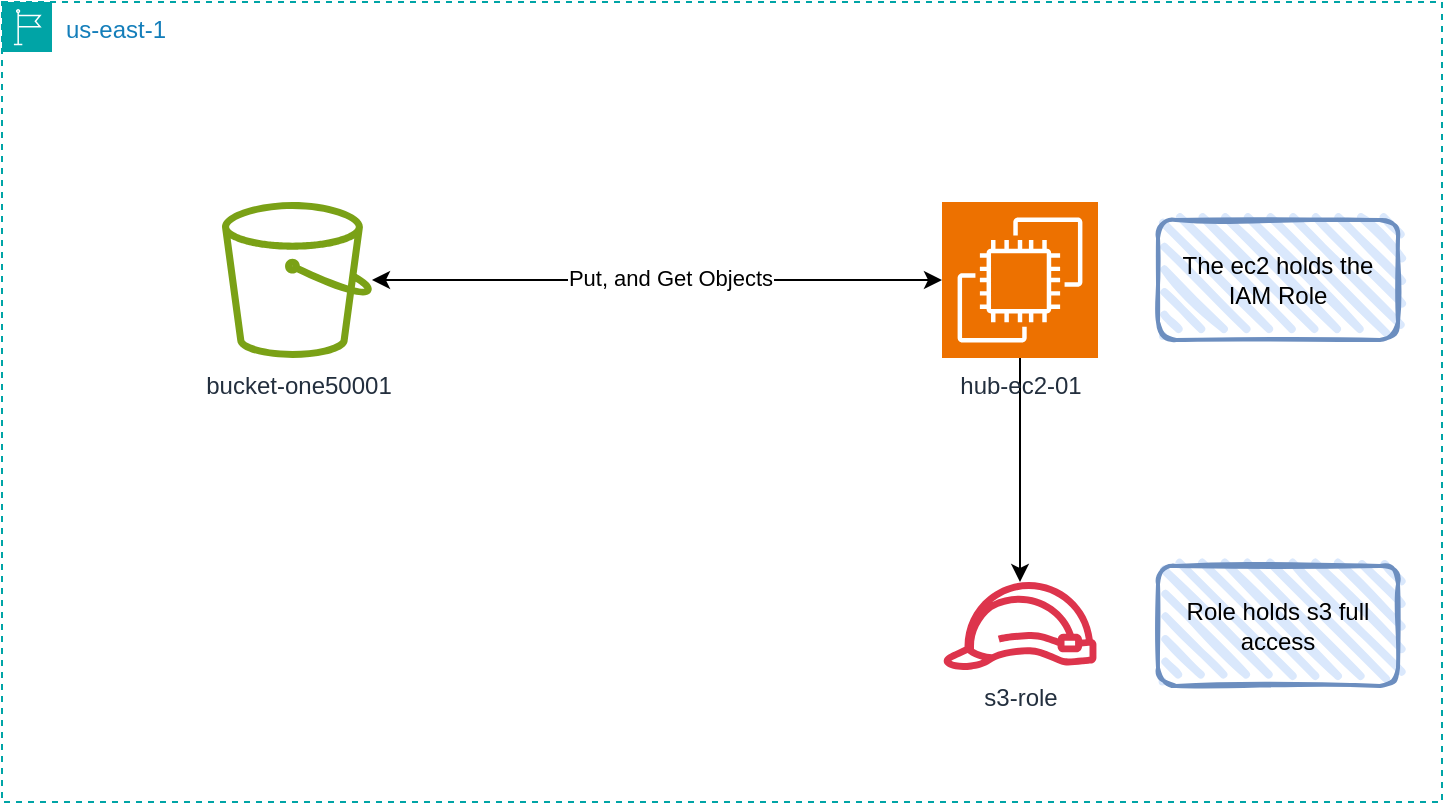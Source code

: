 <mxfile version="22.1.2" type="device">
  <diagram name="Page-1" id="dTAiJb2QgALMWD01dpeV">
    <mxGraphModel dx="899" dy="566" grid="1" gridSize="10" guides="1" tooltips="1" connect="1" arrows="1" fold="1" page="1" pageScale="1" pageWidth="1169" pageHeight="827" math="0" shadow="0">
      <root>
        <mxCell id="0" />
        <mxCell id="1" parent="0" />
        <mxCell id="Vqz9WKwK6DftyiDtnl9u-1" value="us-east-1" style="points=[[0,0],[0.25,0],[0.5,0],[0.75,0],[1,0],[1,0.25],[1,0.5],[1,0.75],[1,1],[0.75,1],[0.5,1],[0.25,1],[0,1],[0,0.75],[0,0.5],[0,0.25]];outlineConnect=0;gradientColor=none;html=1;whiteSpace=wrap;fontSize=12;fontStyle=0;container=1;pointerEvents=0;collapsible=0;recursiveResize=0;shape=mxgraph.aws4.group;grIcon=mxgraph.aws4.group_region;strokeColor=#00A4A6;fillColor=none;verticalAlign=top;align=left;spacingLeft=30;fontColor=#147EBA;dashed=1;" vertex="1" parent="1">
          <mxGeometry x="280" y="160" width="720" height="400" as="geometry" />
        </mxCell>
        <mxCell id="Vqz9WKwK6DftyiDtnl9u-3" value="bucket-one50001" style="sketch=0;outlineConnect=0;fontColor=#232F3E;gradientColor=none;fillColor=#7AA116;strokeColor=none;dashed=0;verticalLabelPosition=bottom;verticalAlign=top;align=center;html=1;fontSize=12;fontStyle=0;aspect=fixed;pointerEvents=1;shape=mxgraph.aws4.bucket;" vertex="1" parent="Vqz9WKwK6DftyiDtnl9u-1">
          <mxGeometry x="110" y="100" width="75" height="78" as="geometry" />
        </mxCell>
        <mxCell id="Vqz9WKwK6DftyiDtnl9u-6" style="edgeStyle=orthogonalEdgeStyle;rounded=0;orthogonalLoop=1;jettySize=auto;html=1;" edge="1" parent="Vqz9WKwK6DftyiDtnl9u-1" source="Vqz9WKwK6DftyiDtnl9u-4" target="Vqz9WKwK6DftyiDtnl9u-5">
          <mxGeometry relative="1" as="geometry" />
        </mxCell>
        <mxCell id="Vqz9WKwK6DftyiDtnl9u-4" value="hub-ec2-01" style="sketch=0;points=[[0,0,0],[0.25,0,0],[0.5,0,0],[0.75,0,0],[1,0,0],[0,1,0],[0.25,1,0],[0.5,1,0],[0.75,1,0],[1,1,0],[0,0.25,0],[0,0.5,0],[0,0.75,0],[1,0.25,0],[1,0.5,0],[1,0.75,0]];outlineConnect=0;fontColor=#232F3E;fillColor=#ED7100;strokeColor=#ffffff;dashed=0;verticalLabelPosition=bottom;verticalAlign=top;align=center;html=1;fontSize=12;fontStyle=0;aspect=fixed;shape=mxgraph.aws4.resourceIcon;resIcon=mxgraph.aws4.ec2;" vertex="1" parent="Vqz9WKwK6DftyiDtnl9u-1">
          <mxGeometry x="470" y="100" width="78" height="78" as="geometry" />
        </mxCell>
        <mxCell id="Vqz9WKwK6DftyiDtnl9u-5" value="s3-role" style="sketch=0;outlineConnect=0;fontColor=#232F3E;gradientColor=none;fillColor=#DD344C;strokeColor=none;dashed=0;verticalLabelPosition=bottom;verticalAlign=top;align=center;html=1;fontSize=12;fontStyle=0;aspect=fixed;pointerEvents=1;shape=mxgraph.aws4.role;" vertex="1" parent="Vqz9WKwK6DftyiDtnl9u-1">
          <mxGeometry x="470" y="290" width="78" height="44" as="geometry" />
        </mxCell>
        <mxCell id="Vqz9WKwK6DftyiDtnl9u-7" value="The ec2 holds the IAM Role" style="rounded=1;whiteSpace=wrap;html=1;strokeWidth=2;fillWeight=4;hachureGap=8;hachureAngle=45;fillColor=#dae8fc;sketch=1;strokeColor=#6c8ebf;" vertex="1" parent="Vqz9WKwK6DftyiDtnl9u-1">
          <mxGeometry x="578" y="109" width="120" height="60" as="geometry" />
        </mxCell>
        <mxCell id="Vqz9WKwK6DftyiDtnl9u-8" value="Role holds s3 full access" style="rounded=1;whiteSpace=wrap;html=1;strokeWidth=2;fillWeight=4;hachureGap=8;hachureAngle=45;fillColor=#dae8fc;sketch=1;strokeColor=#6c8ebf;" vertex="1" parent="Vqz9WKwK6DftyiDtnl9u-1">
          <mxGeometry x="578" y="282" width="120" height="60" as="geometry" />
        </mxCell>
        <mxCell id="Vqz9WKwK6DftyiDtnl9u-9" value="" style="endArrow=classic;startArrow=classic;html=1;rounded=0;entryX=0;entryY=0.5;entryDx=0;entryDy=0;entryPerimeter=0;" edge="1" parent="Vqz9WKwK6DftyiDtnl9u-1" source="Vqz9WKwK6DftyiDtnl9u-3" target="Vqz9WKwK6DftyiDtnl9u-4">
          <mxGeometry width="50" height="50" relative="1" as="geometry">
            <mxPoint x="270" y="184" as="sourcePoint" />
            <mxPoint x="320" y="134" as="targetPoint" />
          </mxGeometry>
        </mxCell>
        <mxCell id="Vqz9WKwK6DftyiDtnl9u-10" value="Put, and Get Objects" style="edgeLabel;html=1;align=center;verticalAlign=middle;resizable=0;points=[];" vertex="1" connectable="0" parent="Vqz9WKwK6DftyiDtnl9u-9">
          <mxGeometry x="0.043" y="1" relative="1" as="geometry">
            <mxPoint as="offset" />
          </mxGeometry>
        </mxCell>
      </root>
    </mxGraphModel>
  </diagram>
</mxfile>
